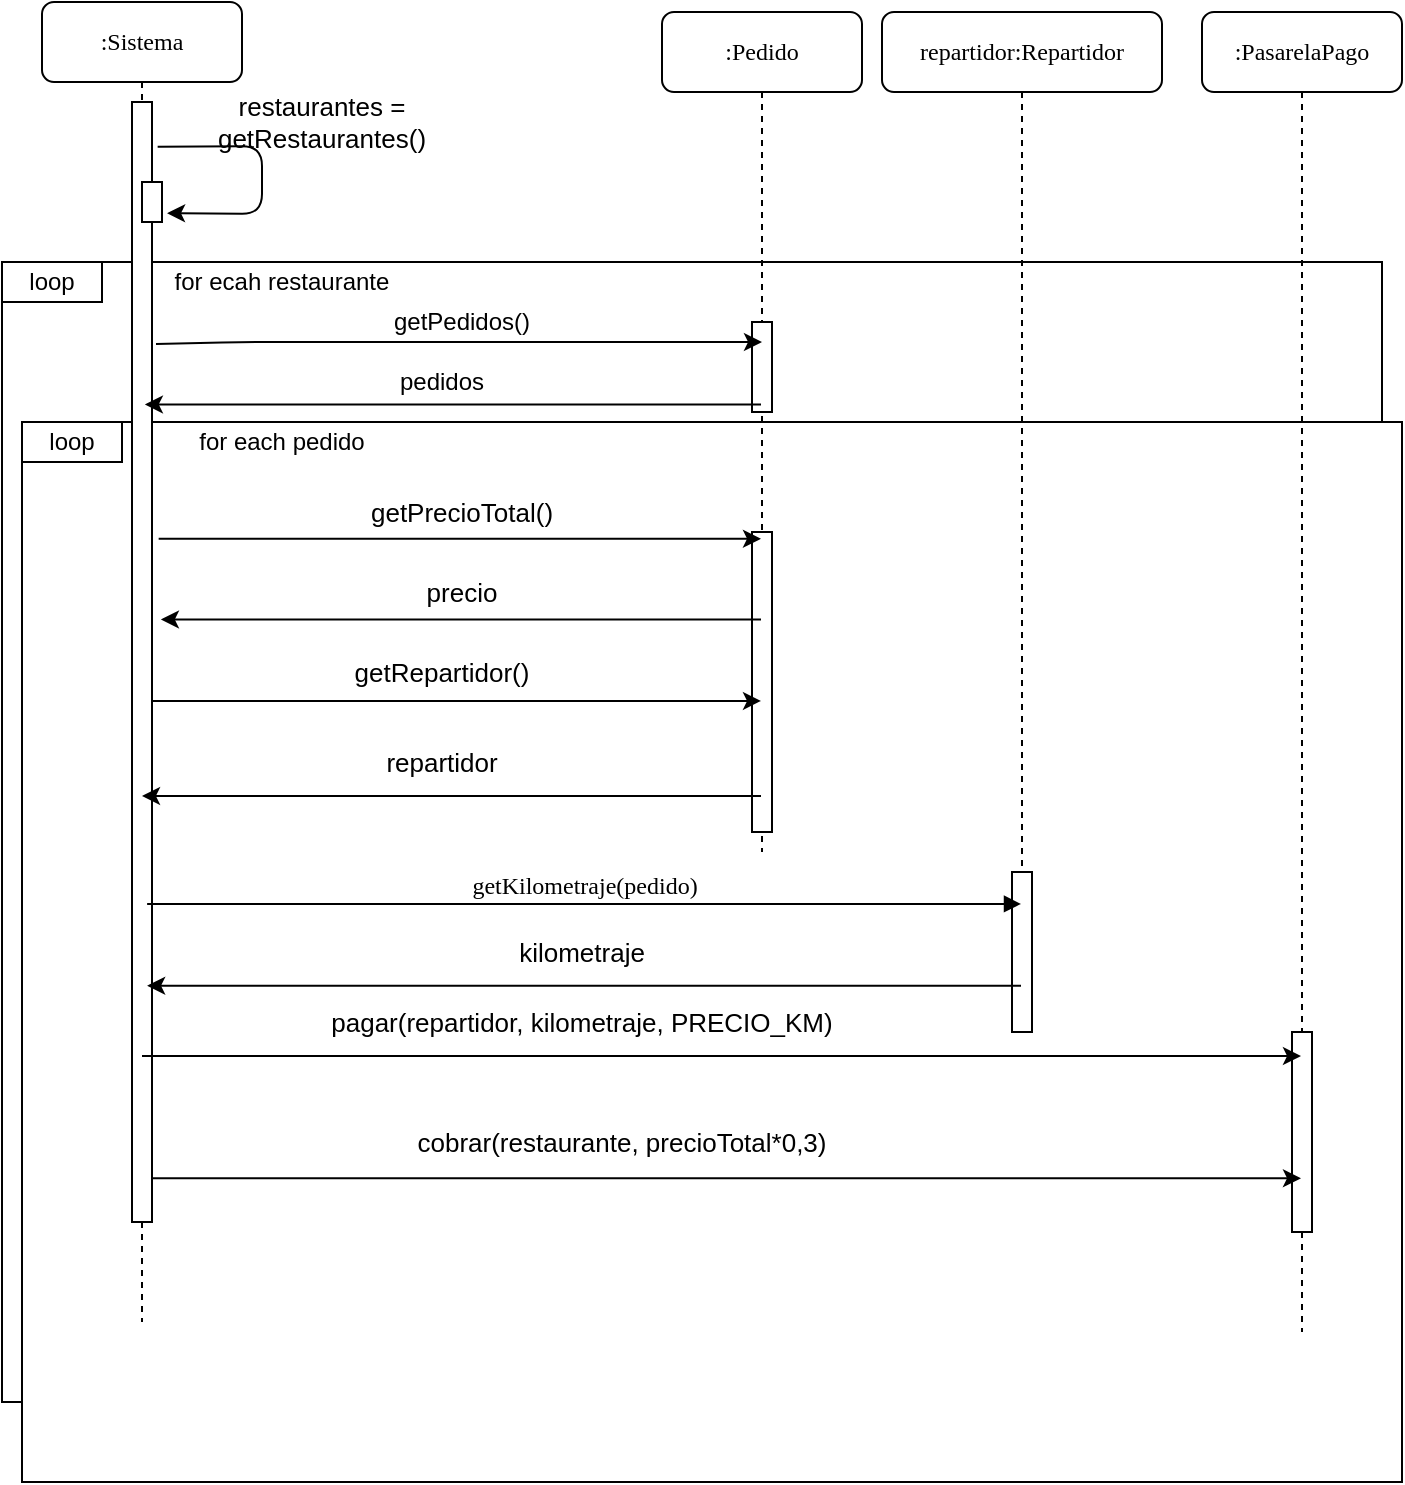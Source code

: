 <mxfile type="google" version="12.9.12"><diagram id="13e1069c-82ec-6db2-03f1-153e76fe0fe0" name="Page-1"><mxGraphModel grid="1" dx="1020" dy="553" gridSize="10" guides="1" tooltips="1" connect="1" arrows="1" fold="1" page="1" pageScale="1" pageWidth="1100" pageHeight="850" math="0" shadow="0" background="#ffffff"><root><mxCell id="0"/><mxCell id="1" parent="0"/><mxCell id="wWjFyXv9KKWcg7yJXWW1-2" value="" parent="1" style="rounded=0;whiteSpace=wrap;html=1;fontSize=13;" vertex="1"><mxGeometry as="geometry" x="40" y="130" width="690" height="570"/></mxCell><mxCell id="NqkwBgtrU-krzqw-1L_R-1" value="" parent="1" style="rounded=0;whiteSpace=wrap;html=1;fontSize=13;" vertex="1"><mxGeometry as="geometry" x="50" y="210" width="690" height="530"/></mxCell><mxCell id="7baba1c4bc27f4b0-2" value=":Pedido" parent="1" style="shape=umlLifeline;perimeter=lifelinePerimeter;whiteSpace=wrap;html=1;container=1;collapsible=0;recursiveResize=0;outlineConnect=0;rounded=1;shadow=0;comic=0;labelBackgroundColor=none;strokeWidth=1;fontFamily=Verdana;fontSize=12;align=center;" vertex="1"><mxGeometry as="geometry" x="370" y="5" width="100" height="420"/></mxCell><mxCell id="7baba1c4bc27f4b0-10" value="" parent="7baba1c4bc27f4b0-2" style="html=1;points=[];perimeter=orthogonalPerimeter;rounded=0;shadow=0;comic=0;labelBackgroundColor=none;strokeWidth=1;fontFamily=Verdana;fontSize=12;align=center;" vertex="1"><mxGeometry as="geometry" x="45" y="260" width="10" height="150"/></mxCell><mxCell id="NqkwBgtrU-krzqw-1L_R-3" value="" parent="7baba1c4bc27f4b0-2" style="html=1;points=[];perimeter=orthogonalPerimeter;rounded=0;shadow=0;comic=0;labelBackgroundColor=none;strokeWidth=1;fontFamily=Verdana;fontSize=12;align=center;" vertex="1"><mxGeometry as="geometry" x="45" y="155" width="10" height="45"/></mxCell><mxCell id="7baba1c4bc27f4b0-3" value="repartidor:Repartidor" parent="1" style="shape=umlLifeline;perimeter=lifelinePerimeter;whiteSpace=wrap;html=1;container=1;collapsible=0;recursiveResize=0;outlineConnect=0;rounded=1;shadow=0;comic=0;labelBackgroundColor=none;strokeWidth=1;fontFamily=Verdana;fontSize=12;align=center;" vertex="1"><mxGeometry as="geometry" x="480" y="5" width="140" height="500"/></mxCell><mxCell id="7baba1c4bc27f4b0-13" value="" parent="7baba1c4bc27f4b0-3" style="html=1;points=[];perimeter=orthogonalPerimeter;rounded=0;shadow=0;comic=0;labelBackgroundColor=none;strokeWidth=1;fontFamily=Verdana;fontSize=12;align=center;" vertex="1"><mxGeometry as="geometry" x="65" y="430" width="10" height="80"/></mxCell><mxCell id="7baba1c4bc27f4b0-4" value=":PasarelaPago" parent="1" style="shape=umlLifeline;perimeter=lifelinePerimeter;whiteSpace=wrap;html=1;container=1;collapsible=0;recursiveResize=0;outlineConnect=0;rounded=1;shadow=0;comic=0;labelBackgroundColor=none;strokeWidth=1;fontFamily=Verdana;fontSize=12;align=center;" vertex="1"><mxGeometry as="geometry" x="640" y="5" width="100" height="660"/></mxCell><mxCell id="7baba1c4bc27f4b0-22" value="" parent="7baba1c4bc27f4b0-4" style="html=1;points=[];perimeter=orthogonalPerimeter;rounded=0;shadow=0;comic=0;labelBackgroundColor=none;strokeWidth=1;fontFamily=Verdana;fontSize=12;align=center;" vertex="1"><mxGeometry as="geometry" x="45" y="510" width="10" height="100"/></mxCell><mxCell id="7baba1c4bc27f4b0-8" value=":Sistema" parent="1" style="shape=umlLifeline;perimeter=lifelinePerimeter;whiteSpace=wrap;html=1;container=1;collapsible=0;recursiveResize=0;outlineConnect=0;rounded=1;shadow=0;comic=0;labelBackgroundColor=none;strokeWidth=1;fontFamily=Verdana;fontSize=12;align=center;" vertex="1"><mxGeometry as="geometry" x="60" width="100" height="660"/></mxCell><mxCell id="7baba1c4bc27f4b0-9" value="" parent="7baba1c4bc27f4b0-8" style="html=1;points=[];perimeter=orthogonalPerimeter;rounded=0;shadow=0;comic=0;labelBackgroundColor=none;strokeWidth=1;fontFamily=Verdana;fontSize=12;align=center;" vertex="1"><mxGeometry as="geometry" x="45" y="50" width="10" height="560"/></mxCell><mxCell id="wWjFyXv9KKWcg7yJXWW1-31" value="" parent="7baba1c4bc27f4b0-8" style="html=1;points=[];perimeter=orthogonalPerimeter;rounded=0;shadow=0;comic=0;labelBackgroundColor=none;strokeWidth=1;fontFamily=Verdana;fontSize=12;align=center;" vertex="1"><mxGeometry as="geometry" x="50" y="90" width="10" height="20"/></mxCell><mxCell id="wWjFyXv9KKWcg7yJXWW1-34" value="" parent="7baba1c4bc27f4b0-8" style="endArrow=classic;html=1;exitX=1.282;exitY=0.04;exitDx=0;exitDy=0;exitPerimeter=0;entryX=1.253;entryY=0.779;entryDx=0;entryDy=0;entryPerimeter=0;" source="7baba1c4bc27f4b0-9" target="wWjFyXv9KKWcg7yJXWW1-31" edge="1"><mxGeometry as="geometry" width="50" height="50" relative="1"><mxPoint as="sourcePoint" x="340" y="350"/><mxPoint as="targetPoint" x="390" y="300"/><Array as="points"><mxPoint x="110" y="72"/><mxPoint x="110" y="106"/></Array></mxGeometry></mxCell><mxCell id="7baba1c4bc27f4b0-23" value="getKilometraje(pedido)" parent="1" style="html=1;verticalAlign=bottom;endArrow=block;labelBackgroundColor=none;fontFamily=Verdana;fontSize=12;exitX=0.756;exitY=0.716;exitDx=0;exitDy=0;exitPerimeter=0;" source="7baba1c4bc27f4b0-9" target="7baba1c4bc27f4b0-3" edge="1"><mxGeometry as="geometry" relative="1"><mxPoint as="sourcePoint" x="120" y="400"/><mxPoint as="targetPoint" x="440" y="440"/></mxGeometry></mxCell><mxCell id="wWjFyXv9KKWcg7yJXWW1-3" value="loop" parent="1" style="rounded=0;whiteSpace=wrap;html=1;" vertex="1"><mxGeometry as="geometry" x="40" y="130" width="50" height="20"/></mxCell><mxCell id="wWjFyXv9KKWcg7yJXWW1-8" value="for ecah restaurante" parent="1" style="text;html=1;strokeColor=none;fillColor=none;align=center;verticalAlign=middle;whiteSpace=wrap;rounded=0;" vertex="1"><mxGeometry as="geometry" x="120" y="130" width="120" height="20"/></mxCell><mxCell id="wWjFyXv9KKWcg7yJXWW1-16" value="" parent="1" style="endArrow=classic;html=1;exitX=1.333;exitY=0.39;exitDx=0;exitDy=0;exitPerimeter=0;" source="7baba1c4bc27f4b0-9" target="7baba1c4bc27f4b0-2" edge="1"><mxGeometry as="geometry" width="50" height="50" relative="1"><mxPoint as="sourcePoint" x="120" y="266"/><mxPoint as="targetPoint" x="250" y="266"/></mxGeometry></mxCell><mxCell id="wWjFyXv9KKWcg7yJXWW1-17" value="getPrecioTotal()" parent="1" style="text;html=1;strokeColor=none;fillColor=none;align=center;verticalAlign=middle;whiteSpace=wrap;rounded=0;fontSize=13;" vertex="1"><mxGeometry as="geometry" x="250" y="250" width="40" height="10"/></mxCell><mxCell id="wWjFyXv9KKWcg7yJXWW1-21" value="" parent="1" style="endArrow=classic;html=1;entryX=1.444;entryY=0.462;entryDx=0;entryDy=0;entryPerimeter=0;" source="7baba1c4bc27f4b0-2" target="7baba1c4bc27f4b0-9" edge="1"><mxGeometry as="geometry" width="50" height="50" relative="1"><mxPoint as="sourcePoint" x="370" y="430"/><mxPoint as="targetPoint" x="420" y="380"/></mxGeometry></mxCell><mxCell id="wWjFyXv9KKWcg7yJXWW1-22" value="precio" parent="1" style="text;html=1;strokeColor=none;fillColor=none;align=center;verticalAlign=middle;whiteSpace=wrap;rounded=0;fontSize=13;" vertex="1"><mxGeometry as="geometry" x="250" y="290" width="40" height="10"/></mxCell><mxCell id="wWjFyXv9KKWcg7yJXWW1-24" value="" parent="1" style="endArrow=classic;html=1;exitX=1.047;exitY=0.384;exitDx=0;exitDy=0;exitPerimeter=0;" target="7baba1c4bc27f4b0-2" edge="1"><mxGeometry as="geometry" width="50" height="50" relative="1"><mxPoint as="sourcePoint" x="115.47" y="349.48"/><mxPoint as="targetPoint" x="269.5" y="349.48"/></mxGeometry></mxCell><mxCell id="wWjFyXv9KKWcg7yJXWW1-25" value="getRepartidor()" parent="1" style="text;html=1;strokeColor=none;fillColor=none;align=center;verticalAlign=middle;whiteSpace=wrap;rounded=0;fontSize=13;" vertex="1"><mxGeometry as="geometry" x="240" y="325" width="40" height="20"/></mxCell><mxCell id="wWjFyXv9KKWcg7yJXWW1-27" value="" parent="1" style="endArrow=classic;html=1;" source="7baba1c4bc27f4b0-2" edge="1"><mxGeometry as="geometry" width="50" height="50" relative="1"><mxPoint as="sourcePoint" x="370" y="430"/><mxPoint as="targetPoint" x="110" y="397"/></mxGeometry></mxCell><mxCell id="wWjFyXv9KKWcg7yJXWW1-28" value="repartidor" parent="1" style="text;html=1;strokeColor=none;fillColor=none;align=center;verticalAlign=middle;whiteSpace=wrap;rounded=0;fontSize=13;" vertex="1"><mxGeometry as="geometry" x="240" y="370" width="40" height="20"/></mxCell><mxCell id="wWjFyXv9KKWcg7yJXWW1-35" value="restaurantes = getRestaurantes()" parent="1" style="text;html=1;strokeColor=none;fillColor=none;align=center;verticalAlign=middle;whiteSpace=wrap;rounded=0;fontSize=13;" vertex="1"><mxGeometry as="geometry" x="135" y="50" width="130" height="20"/></mxCell><mxCell id="wWjFyXv9KKWcg7yJXWW1-36" value="" parent="1" style="endArrow=classic;html=1;entryX=0.756;entryY=0.789;entryDx=0;entryDy=0;entryPerimeter=0;" source="7baba1c4bc27f4b0-3" target="7baba1c4bc27f4b0-9" edge="1"><mxGeometry as="geometry" width="50" height="50" relative="1"><mxPoint as="sourcePoint" x="400" y="460"/><mxPoint as="targetPoint" x="450" y="410"/></mxGeometry></mxCell><mxCell id="wWjFyXv9KKWcg7yJXWW1-37" value="kilometraje" parent="1" style="text;html=1;strokeColor=none;fillColor=none;align=center;verticalAlign=middle;whiteSpace=wrap;rounded=0;strokeWidth=1;fontSize=13;" vertex="1"><mxGeometry as="geometry" x="310" y="465" width="40" height="20"/></mxCell><mxCell id="wWjFyXv9KKWcg7yJXWW1-38" value="" parent="1" style="endArrow=classic;html=1;fontSize=13;" target="7baba1c4bc27f4b0-4" edge="1"><mxGeometry as="geometry" width="50" height="50" relative="1"><mxPoint as="sourcePoint" x="110" y="527"/><mxPoint as="targetPoint" x="450" y="390"/></mxGeometry></mxCell><mxCell id="wWjFyXv9KKWcg7yJXWW1-39" value="pagar(repartidor, kilometraje, PRECIO_KM)" parent="1" style="text;html=1;strokeColor=none;fillColor=none;align=center;verticalAlign=middle;whiteSpace=wrap;rounded=0;fontSize=13;" vertex="1"><mxGeometry as="geometry" x="190" y="500" width="280" height="20"/></mxCell><mxCell id="wWjFyXv9KKWcg7yJXWW1-40" value="" parent="1" style="endArrow=classic;html=1;fontSize=13;exitX=1.047;exitY=0.961;exitDx=0;exitDy=0;exitPerimeter=0;" source="7baba1c4bc27f4b0-9" target="7baba1c4bc27f4b0-4" edge="1"><mxGeometry as="geometry" width="50" height="50" relative="1"><mxPoint as="sourcePoint" x="400" y="520"/><mxPoint as="targetPoint" x="450" y="470"/></mxGeometry></mxCell><mxCell id="wWjFyXv9KKWcg7yJXWW1-41" value="cobrar(restaurante, precioTotal*0,3)" parent="1" style="text;html=1;strokeColor=none;fillColor=none;align=center;verticalAlign=middle;whiteSpace=wrap;rounded=0;fontSize=13;" vertex="1"><mxGeometry as="geometry" x="240" y="560" width="220" height="20"/></mxCell><mxCell id="NqkwBgtrU-krzqw-1L_R-5" value="" parent="1" style="endArrow=classic;html=1;exitX=1.2;exitY=0.216;exitDx=0;exitDy=0;exitPerimeter=0;" source="7baba1c4bc27f4b0-9" edge="1"><mxGeometry as="geometry" width="50" height="50" relative="1"><mxPoint as="sourcePoint" x="290" y="100"/><mxPoint as="targetPoint" x="420" y="170"/><Array as="points"><mxPoint x="160" y="170"/></Array></mxGeometry></mxCell><mxCell id="NqkwBgtrU-krzqw-1L_R-6" value="getPedidos()" parent="1" style="text;html=1;strokeColor=none;fillColor=none;align=center;verticalAlign=middle;whiteSpace=wrap;rounded=0;" vertex="1"><mxGeometry as="geometry" x="250" y="150" width="40" height="20"/></mxCell><mxCell id="NqkwBgtrU-krzqw-1L_R-8" value="" parent="1" style="endArrow=classic;html=1;entryX=0.644;entryY=0.27;entryDx=0;entryDy=0;entryPerimeter=0;" source="7baba1c4bc27f4b0-2" target="7baba1c4bc27f4b0-9" edge="1"><mxGeometry as="geometry" width="50" height="50" relative="1"><mxPoint as="sourcePoint" x="500" y="280"/><mxPoint as="targetPoint" x="550" y="230"/></mxGeometry></mxCell><mxCell id="NqkwBgtrU-krzqw-1L_R-9" value="pedidos" parent="1" style="text;html=1;strokeColor=none;fillColor=none;align=center;verticalAlign=middle;whiteSpace=wrap;rounded=0;" vertex="1"><mxGeometry as="geometry" x="240" y="180" width="40" height="20"/></mxCell><mxCell id="NqkwBgtrU-krzqw-1L_R-10" value="loop" parent="1" style="rounded=0;whiteSpace=wrap;html=1;" vertex="1"><mxGeometry as="geometry" x="50" y="210" width="50" height="20"/></mxCell><mxCell id="NqkwBgtrU-krzqw-1L_R-11" value="for each pedido" parent="1" style="text;html=1;strokeColor=none;fillColor=none;align=center;verticalAlign=middle;whiteSpace=wrap;rounded=0;" vertex="1"><mxGeometry as="geometry" x="120" y="210" width="120" height="20"/></mxCell></root></mxGraphModel></diagram></mxfile>